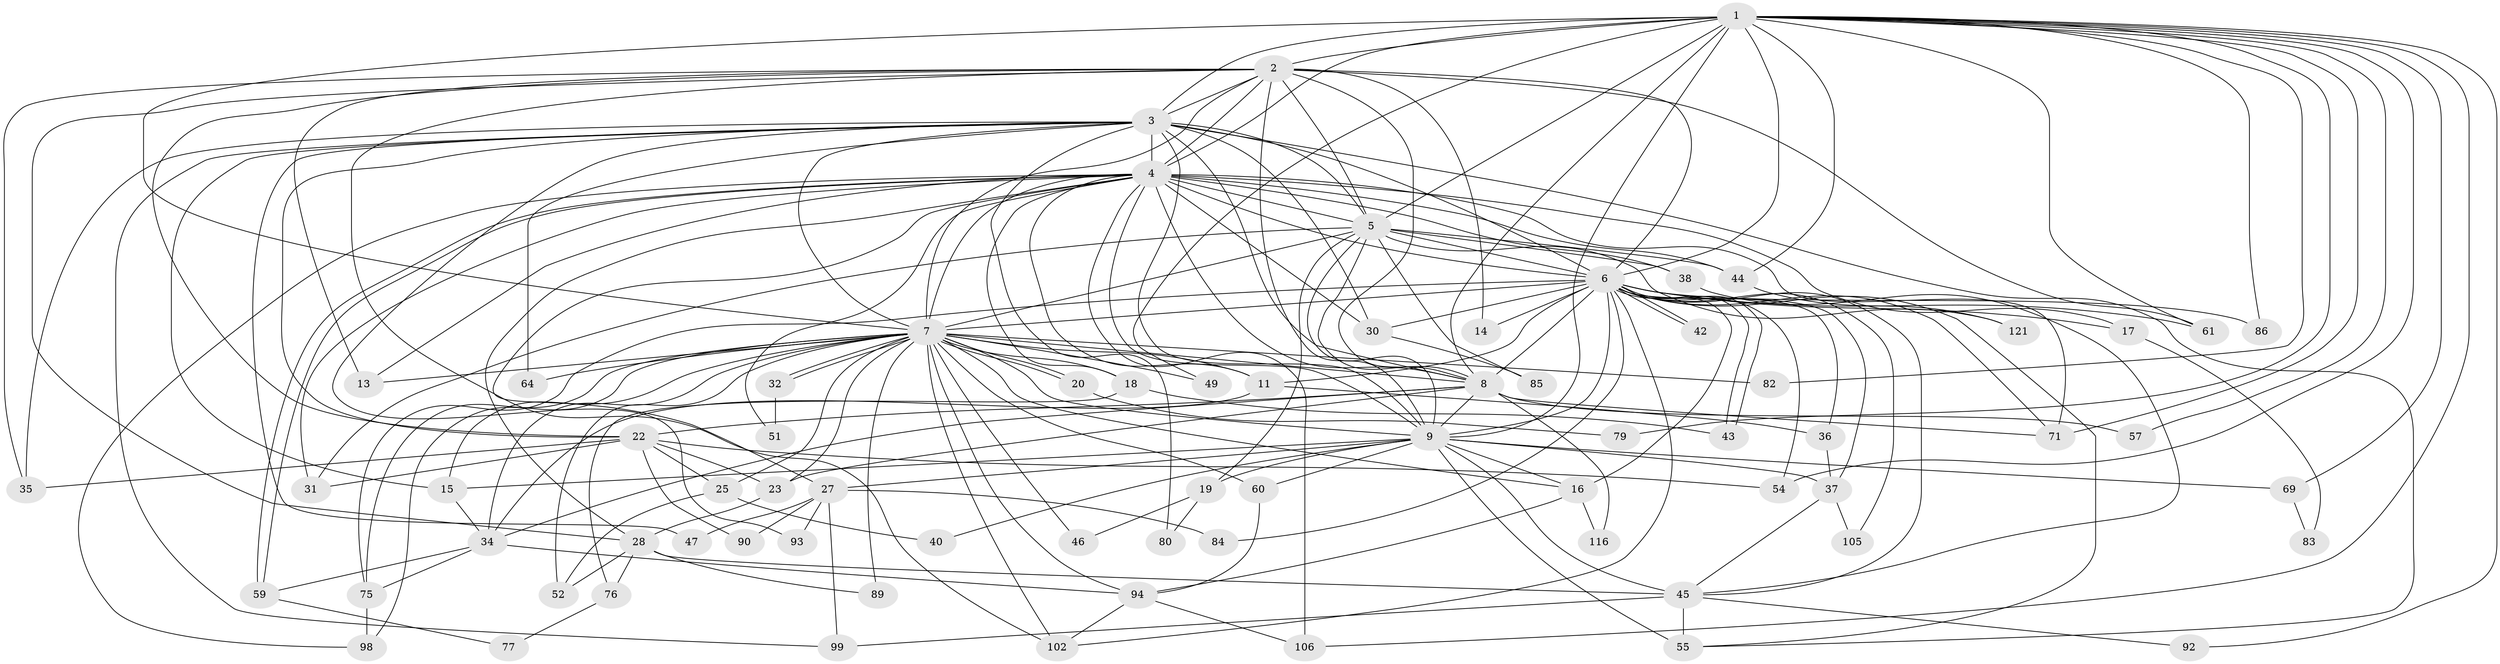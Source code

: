 // original degree distribution, {28: 0.006896551724137931, 21: 0.006896551724137931, 19: 0.006896551724137931, 26: 0.006896551724137931, 18: 0.020689655172413793, 38: 0.006896551724137931, 34: 0.006896551724137931, 23: 0.006896551724137931, 5: 0.034482758620689655, 11: 0.006896551724137931, 3: 0.2, 2: 0.5517241379310345, 4: 0.08275862068965517, 8: 0.006896551724137931, 7: 0.041379310344827586, 6: 0.006896551724137931}
// Generated by graph-tools (version 1.1) at 2025/13/03/09/25 04:13:58]
// undirected, 72 vertices, 196 edges
graph export_dot {
graph [start="1"]
  node [color=gray90,style=filled];
  1 [super="+101"];
  2 [super="+113+108+128+29+70"];
  3 [super="+39+24+100"];
  4 [super="+72+33+132+144+87+10+88+91+21"];
  5;
  6;
  7;
  8 [super="+50"];
  9 [super="+96"];
  11;
  13;
  14;
  15 [super="+26"];
  16;
  17;
  18 [super="+56+129"];
  19;
  20;
  22 [super="+107+81"];
  23;
  25 [super="+62"];
  27;
  28;
  30 [super="+66+120"];
  31 [super="+131"];
  32;
  34 [super="+78+95+48"];
  35 [super="+63"];
  36;
  37 [super="+104"];
  38 [super="+73"];
  40;
  42;
  43;
  44 [super="+74"];
  45 [super="+53+141"];
  46;
  47;
  49;
  51;
  52;
  54 [super="+133"];
  55 [super="+127"];
  57;
  59 [super="+112"];
  60;
  61 [super="+68"];
  64;
  69;
  71 [super="+122+136+111"];
  75;
  76;
  77;
  79;
  80;
  82;
  83;
  84;
  85;
  86;
  89;
  90;
  92;
  93;
  94 [super="+118+139"];
  98;
  99 [super="+115"];
  102 [super="+134"];
  105;
  106;
  116;
  121;
  1 -- 2 [weight=3];
  1 -- 3 [weight=2];
  1 -- 4 [weight=5];
  1 -- 5;
  1 -- 6;
  1 -- 7;
  1 -- 8;
  1 -- 9;
  1 -- 44 [weight=2];
  1 -- 49;
  1 -- 54;
  1 -- 57;
  1 -- 61;
  1 -- 69;
  1 -- 71;
  1 -- 79;
  1 -- 82;
  1 -- 86;
  1 -- 92;
  1 -- 106;
  2 -- 3;
  2 -- 4 [weight=4];
  2 -- 5;
  2 -- 6 [weight=2];
  2 -- 7;
  2 -- 8 [weight=3];
  2 -- 9 [weight=2];
  2 -- 13;
  2 -- 14;
  2 -- 22;
  2 -- 102;
  2 -- 28;
  2 -- 35;
  2 -- 61;
  3 -- 4 [weight=4];
  3 -- 5 [weight=3];
  3 -- 6 [weight=5];
  3 -- 7;
  3 -- 8;
  3 -- 9;
  3 -- 15;
  3 -- 47;
  3 -- 55;
  3 -- 93;
  3 -- 99;
  3 -- 80;
  3 -- 22;
  3 -- 30;
  3 -- 64;
  3 -- 35;
  4 -- 5 [weight=3];
  4 -- 6 [weight=4];
  4 -- 7 [weight=4];
  4 -- 8 [weight=4];
  4 -- 9 [weight=2];
  4 -- 18 [weight=3];
  4 -- 28;
  4 -- 31;
  4 -- 51;
  4 -- 59;
  4 -- 59;
  4 -- 71 [weight=2];
  4 -- 98;
  4 -- 11;
  4 -- 17;
  4 -- 27;
  4 -- 30;
  4 -- 38;
  4 -- 106;
  4 -- 44;
  4 -- 13;
  5 -- 6;
  5 -- 7;
  5 -- 8;
  5 -- 9;
  5 -- 19;
  5 -- 31;
  5 -- 38;
  5 -- 44;
  5 -- 85;
  5 -- 121;
  6 -- 7;
  6 -- 8;
  6 -- 9;
  6 -- 11;
  6 -- 14;
  6 -- 16;
  6 -- 17;
  6 -- 30 [weight=2];
  6 -- 36;
  6 -- 37;
  6 -- 42;
  6 -- 42;
  6 -- 43;
  6 -- 43;
  6 -- 45;
  6 -- 54;
  6 -- 55;
  6 -- 71;
  6 -- 75;
  6 -- 84;
  6 -- 86;
  6 -- 102;
  6 -- 105;
  6 -- 61;
  7 -- 8;
  7 -- 9;
  7 -- 11;
  7 -- 13;
  7 -- 15;
  7 -- 16;
  7 -- 18;
  7 -- 20;
  7 -- 20;
  7 -- 23;
  7 -- 25;
  7 -- 32;
  7 -- 32;
  7 -- 34;
  7 -- 46;
  7 -- 49;
  7 -- 52;
  7 -- 60;
  7 -- 64;
  7 -- 75;
  7 -- 82;
  7 -- 89;
  7 -- 94;
  7 -- 98;
  7 -- 102;
  8 -- 9;
  8 -- 22;
  8 -- 23;
  8 -- 34;
  8 -- 57;
  8 -- 116;
  8 -- 71;
  9 -- 19;
  9 -- 27;
  9 -- 40;
  9 -- 45 [weight=3];
  9 -- 60;
  9 -- 69;
  9 -- 55;
  9 -- 15;
  9 -- 16;
  9 -- 37;
  11 -- 36;
  11 -- 34;
  15 -- 34;
  16 -- 94;
  16 -- 116;
  17 -- 83;
  18 -- 76;
  18 -- 43;
  19 -- 46;
  19 -- 80;
  20 -- 79;
  22 -- 25;
  22 -- 35;
  22 -- 31;
  22 -- 54;
  22 -- 90;
  22 -- 23;
  23 -- 28;
  25 -- 40;
  25 -- 52;
  27 -- 47;
  27 -- 84;
  27 -- 90;
  27 -- 93;
  27 -- 99;
  28 -- 52;
  28 -- 76;
  28 -- 89;
  28 -- 45;
  30 -- 85;
  32 -- 51;
  34 -- 94;
  34 -- 59;
  34 -- 75;
  36 -- 37;
  37 -- 105;
  37 -- 45;
  38 -- 45;
  44 -- 121;
  45 -- 99;
  45 -- 55 [weight=2];
  45 -- 92;
  59 -- 77;
  60 -- 94;
  69 -- 83;
  75 -- 98;
  76 -- 77;
  94 -- 102;
  94 -- 106;
}
